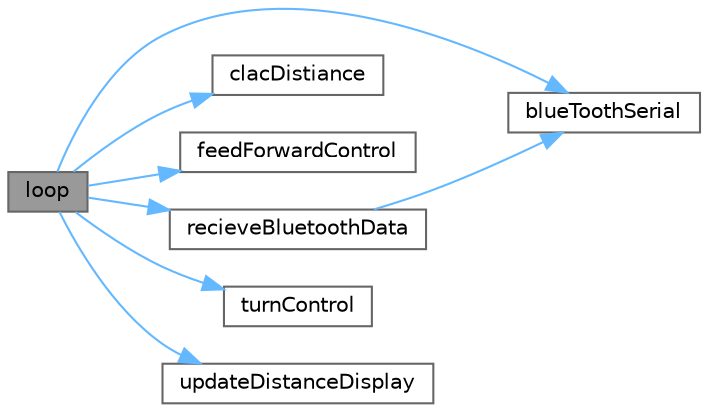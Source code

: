 digraph "loop"
{
 // LATEX_PDF_SIZE
  bgcolor="transparent";
  edge [fontname=Helvetica,fontsize=10,labelfontname=Helvetica,labelfontsize=10];
  node [fontname=Helvetica,fontsize=10,shape=box,height=0.2,width=0.4];
  rankdir="LR";
  Node1 [label="loop",height=0.2,width=0.4,color="gray40", fillcolor="grey60", style="filled", fontcolor="black",tooltip="This is the function that update the bluetooth data and controlls the car."];
  Node1 -> Node2 [color="steelblue1",style="solid"];
  Node2 [label="blueToothSerial",height=0.2,width=0.4,color="grey40", fillcolor="white", style="filled",URL="$slave_8ino.html#aa708aaae7a8634cd4b103756845be406",tooltip=" "];
  Node1 -> Node3 [color="steelblue1",style="solid"];
  Node3 [label="clacDistiance",height=0.2,width=0.4,color="grey40", fillcolor="white", style="filled",URL="$slave_8ino.html#af57b2f67688615da994e277c5334a8b0",tooltip="Take the duration form the distance sensor and calculate teh distances."];
  Node1 -> Node4 [color="steelblue1",style="solid"];
  Node4 [label="feedForwardControl",height=0.2,width=0.4,color="grey40", fillcolor="white", style="filled",URL="$slave_8ino.html#aeb5368008b84918357a9759148d8c998",tooltip="Controll the motors that makes the car move arrcording to the forward variable."];
  Node1 -> Node5 [color="steelblue1",style="solid"];
  Node5 [label="recieveBluetoothData",height=0.2,width=0.4,color="grey40", fillcolor="white", style="filled",URL="$slave_8ino.html#ac4344fe634bb6a3983019a46da49646c",tooltip="recieve data from the master.ino bord with bluetooth. The data is then read and turn and forward valu..."];
  Node5 -> Node2 [color="steelblue1",style="solid"];
  Node1 -> Node6 [color="steelblue1",style="solid"];
  Node6 [label="turnControl",height=0.2,width=0.4,color="grey40", fillcolor="white", style="filled",URL="$slave_8ino.html#aa9e1a4ce96ae393ca9e06d3f4dc85637",tooltip="turns the car according to the turn variable by using the servo motor"];
  Node1 -> Node7 [color="steelblue1",style="solid"];
  Node7 [label="updateDistanceDisplay",height=0.2,width=0.4,color="grey40", fillcolor="white", style="filled",URL="$slave_8ino.html#a061973848b469db9330ff25b2fc63e28",tooltip="Take the distance from the distance sensor and update the 4 leds to show the distance."];
}
